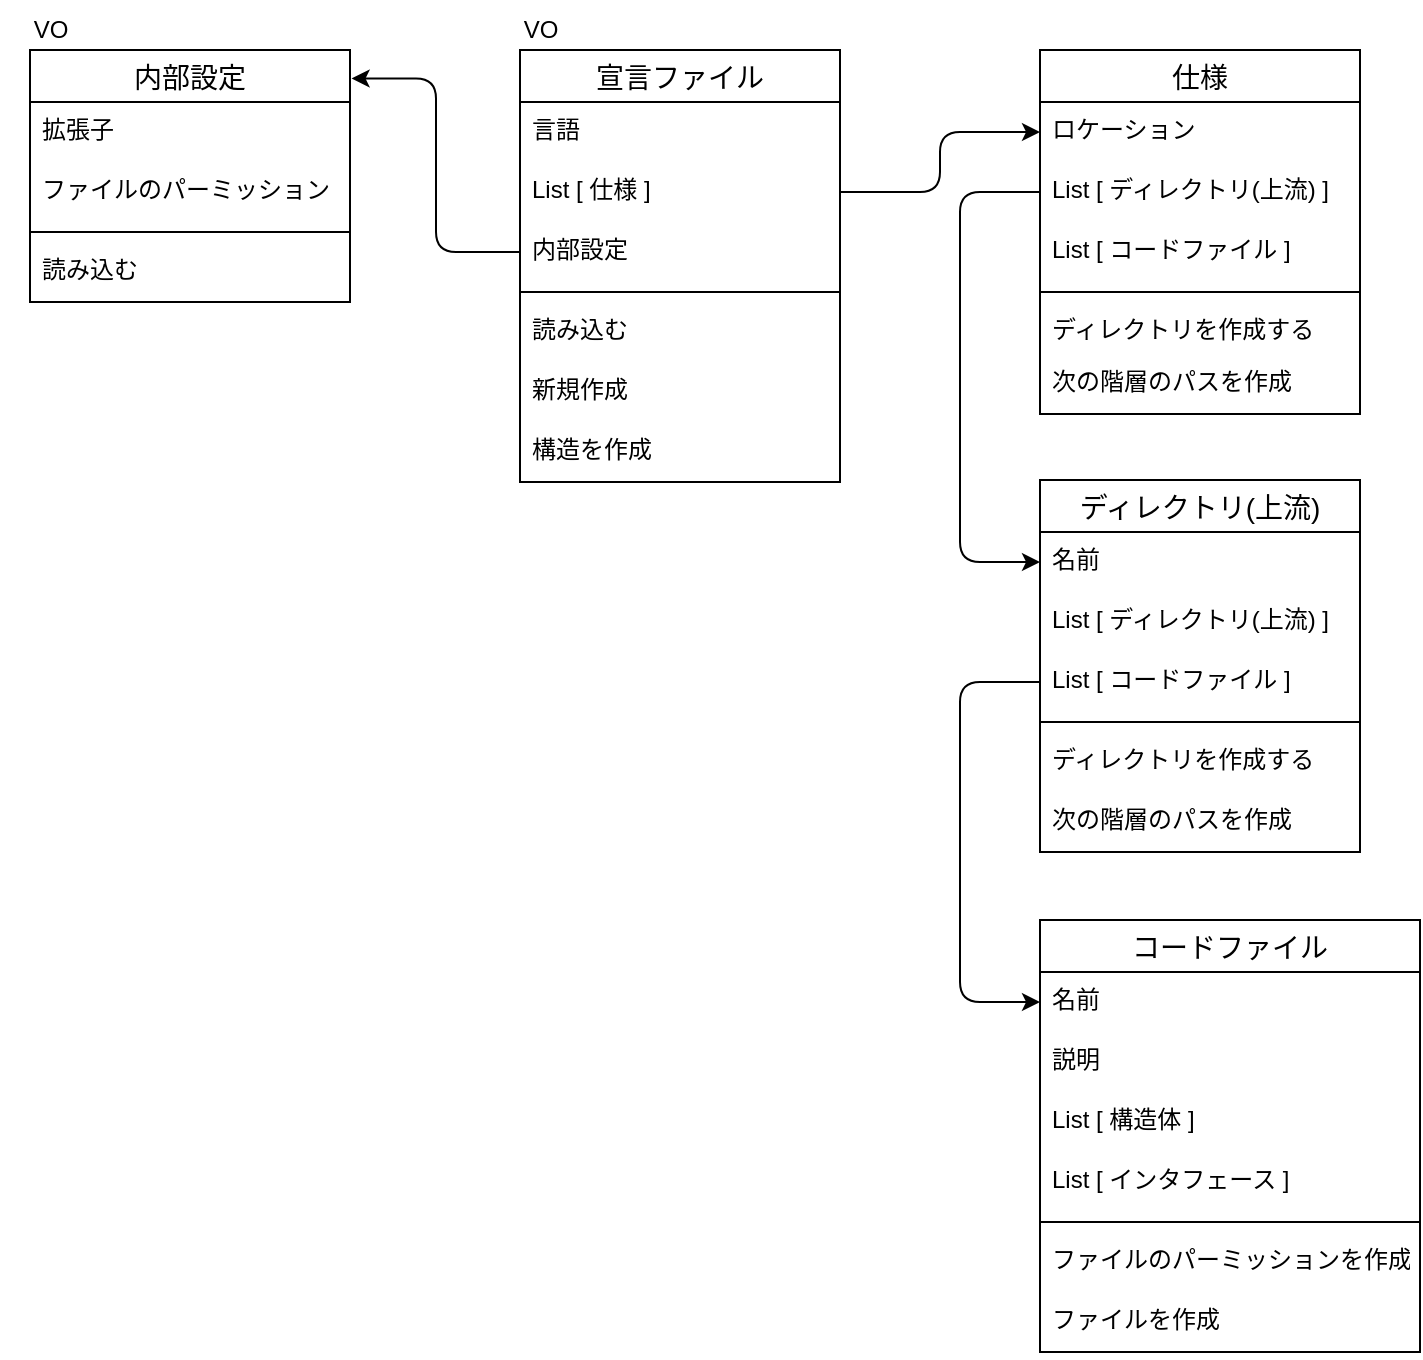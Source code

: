 <mxfile>
    <diagram id="kT0wu9G17ROt3hs-nvtx" name="ドメインモデル図">
        <mxGraphModel dx="1186" dy="796" grid="1" gridSize="10" guides="1" tooltips="1" connect="1" arrows="1" fold="1" page="1" pageScale="1" pageWidth="1169" pageHeight="827" math="0" shadow="0">
            <root>
                <mxCell id="0"/>
                <mxCell id="1" parent="0"/>
                <mxCell id="28" value="" style="group" parent="1" vertex="1" connectable="0">
                    <mxGeometry x="510" y="35" width="175" height="136" as="geometry"/>
                </mxCell>
                <mxCell id="2" value="宣言ファイル" style="swimlane;fontStyle=0;childLayout=stackLayout;horizontal=1;startSize=26;horizontalStack=0;resizeParent=1;resizeParentMax=0;resizeLast=0;collapsible=1;marginBottom=0;align=center;fontSize=14;" parent="28" vertex="1">
                    <mxGeometry x="-70" y="20" width="160" height="216" as="geometry">
                        <mxRectangle x="110" y="80" width="120" height="26" as="alternateBounds"/>
                    </mxGeometry>
                </mxCell>
                <mxCell id="3" value="言語" style="text;strokeColor=none;fillColor=none;spacingLeft=4;spacingRight=4;overflow=hidden;rotatable=0;points=[[0,0.5],[1,0.5]];portConstraint=eastwest;fontSize=12;" parent="2" vertex="1">
                    <mxGeometry y="26" width="160" height="30" as="geometry"/>
                </mxCell>
                <mxCell id="4" value="List [ 仕様 ]" style="text;strokeColor=none;fillColor=none;spacingLeft=4;spacingRight=4;overflow=hidden;rotatable=0;points=[[0,0.5],[1,0.5]];portConstraint=eastwest;fontSize=12;" parent="2" vertex="1">
                    <mxGeometry y="56" width="160" height="30" as="geometry"/>
                </mxCell>
                <mxCell id="IMWvIFCr_KvyR8U25CYp-89" value="内部設定" style="text;strokeColor=none;fillColor=none;spacingLeft=4;spacingRight=4;overflow=hidden;rotatable=0;points=[[0,0.5],[1,0.5]];portConstraint=eastwest;fontSize=12;" vertex="1" parent="2">
                    <mxGeometry y="86" width="160" height="30" as="geometry"/>
                </mxCell>
                <mxCell id="55" value="" style="line;strokeWidth=1;rotatable=0;dashed=0;labelPosition=right;align=left;verticalAlign=middle;spacingTop=0;spacingLeft=6;points=[];portConstraint=eastwest;strokeColor=default;" parent="2" vertex="1">
                    <mxGeometry y="116" width="160" height="10" as="geometry"/>
                </mxCell>
                <mxCell id="26" value="読み込む" style="text;strokeColor=none;fillColor=none;spacingLeft=4;spacingRight=4;overflow=hidden;rotatable=0;points=[[0,0.5],[1,0.5]];portConstraint=eastwest;fontSize=12;" parent="2" vertex="1">
                    <mxGeometry y="126" width="160" height="30" as="geometry"/>
                </mxCell>
                <mxCell id="72" value="新規作成" style="text;strokeColor=none;fillColor=none;spacingLeft=4;spacingRight=4;overflow=hidden;rotatable=0;points=[[0,0.5],[1,0.5]];portConstraint=eastwest;fontSize=12;" vertex="1" parent="2">
                    <mxGeometry y="156" width="160" height="30" as="geometry"/>
                </mxCell>
                <mxCell id="84" value="構造を作成" style="text;strokeColor=none;fillColor=none;spacingLeft=4;spacingRight=4;overflow=hidden;rotatable=0;points=[[0,0.5],[1,0.5]];portConstraint=eastwest;fontSize=12;" vertex="1" parent="2">
                    <mxGeometry y="186" width="160" height="30" as="geometry"/>
                </mxCell>
                <mxCell id="12" value="VO" style="text;html=1;align=center;verticalAlign=middle;resizable=0;points=[];autosize=1;strokeColor=none;fillColor=none;" parent="28" vertex="1">
                    <mxGeometry x="-80" y="-5" width="40" height="30" as="geometry"/>
                </mxCell>
                <mxCell id="29" value="" style="group" parent="1" vertex="1" connectable="0">
                    <mxGeometry x="180" y="35" width="175" height="106" as="geometry"/>
                </mxCell>
                <mxCell id="6" value="内部設定" style="swimlane;fontStyle=0;childLayout=stackLayout;horizontal=1;startSize=26;horizontalStack=0;resizeParent=1;resizeParentMax=0;resizeLast=0;collapsible=1;marginBottom=0;align=center;fontSize=14;" parent="29" vertex="1">
                    <mxGeometry x="15" y="20" width="160" height="126" as="geometry"/>
                </mxCell>
                <mxCell id="7" value="拡張子" style="text;strokeColor=none;fillColor=none;spacingLeft=4;spacingRight=4;overflow=hidden;rotatable=0;points=[[0,0.5],[1,0.5]];portConstraint=eastwest;fontSize=12;" parent="6" vertex="1">
                    <mxGeometry y="26" width="160" height="30" as="geometry"/>
                </mxCell>
                <mxCell id="ndp-r-EOxIUelFEFgcls-85" value="ファイルのパーミッション" style="text;strokeColor=none;fillColor=none;spacingLeft=4;spacingRight=4;overflow=hidden;rotatable=0;points=[[0,0.5],[1,0.5]];portConstraint=eastwest;fontSize=12;" vertex="1" parent="6">
                    <mxGeometry y="56" width="160" height="30" as="geometry"/>
                </mxCell>
                <mxCell id="56" value="" style="line;strokeWidth=1;rotatable=0;dashed=0;labelPosition=right;align=left;verticalAlign=middle;spacingTop=0;spacingLeft=6;points=[];portConstraint=eastwest;strokeColor=default;" parent="6" vertex="1">
                    <mxGeometry y="86" width="160" height="10" as="geometry"/>
                </mxCell>
                <mxCell id="27" value="読み込む" style="text;strokeColor=none;fillColor=none;spacingLeft=4;spacingRight=4;overflow=hidden;rotatable=0;points=[[0,0.5],[1,0.5]];portConstraint=eastwest;fontSize=12;" parent="6" vertex="1">
                    <mxGeometry y="96" width="160" height="30" as="geometry"/>
                </mxCell>
                <mxCell id="13" value="VO" style="text;html=1;align=center;verticalAlign=middle;resizable=0;points=[];autosize=1;strokeColor=none;fillColor=none;" parent="29" vertex="1">
                    <mxGeometry x="5" y="-5" width="40" height="30" as="geometry"/>
                </mxCell>
                <mxCell id="32" value="仕様" style="swimlane;fontStyle=0;childLayout=stackLayout;horizontal=1;startSize=26;horizontalStack=0;resizeParent=1;resizeParentMax=0;resizeLast=0;collapsible=1;marginBottom=0;align=center;fontSize=14;" parent="1" vertex="1">
                    <mxGeometry x="700" y="55" width="160" height="182" as="geometry"/>
                </mxCell>
                <mxCell id="33" value="ロケーション" style="text;strokeColor=none;fillColor=none;spacingLeft=4;spacingRight=4;overflow=hidden;rotatable=0;points=[[0,0.5],[1,0.5]];portConstraint=eastwest;fontSize=12;" parent="32" vertex="1">
                    <mxGeometry y="26" width="160" height="30" as="geometry"/>
                </mxCell>
                <mxCell id="35" value="List [ ディレクトリ(上流) ]" style="text;strokeColor=none;fillColor=none;spacingLeft=4;spacingRight=4;overflow=hidden;rotatable=0;points=[[0,0.5],[1,0.5]];portConstraint=eastwest;fontSize=12;" parent="32" vertex="1">
                    <mxGeometry y="56" width="160" height="30" as="geometry"/>
                </mxCell>
                <mxCell id="36" value="List [ コードファイル ]" style="text;strokeColor=none;fillColor=none;spacingLeft=4;spacingRight=4;overflow=hidden;rotatable=0;points=[[0,0.5],[1,0.5]];portConstraint=eastwest;fontSize=12;" parent="32" vertex="1">
                    <mxGeometry y="86" width="160" height="30" as="geometry"/>
                </mxCell>
                <mxCell id="IMWvIFCr_KvyR8U25CYp-95" value="" style="line;strokeWidth=1;rotatable=0;dashed=0;labelPosition=right;align=left;verticalAlign=middle;spacingTop=0;spacingLeft=6;points=[];portConstraint=eastwest;" vertex="1" parent="32">
                    <mxGeometry y="116" width="160" height="10" as="geometry"/>
                </mxCell>
                <mxCell id="IMWvIFCr_KvyR8U25CYp-96" value="ディレクトリを作成する" style="text;strokeColor=none;fillColor=none;spacingLeft=4;spacingRight=4;overflow=hidden;rotatable=0;points=[[0,0.5],[1,0.5]];portConstraint=eastwest;fontSize=12;" vertex="1" parent="32">
                    <mxGeometry y="126" width="160" height="26" as="geometry"/>
                </mxCell>
                <mxCell id="85" value="次の階層のパスを作成" style="text;strokeColor=none;fillColor=none;spacingLeft=4;spacingRight=4;overflow=hidden;rotatable=0;points=[[0,0.5],[1,0.5]];portConstraint=eastwest;fontSize=12;" vertex="1" parent="32">
                    <mxGeometry y="152" width="160" height="30" as="geometry"/>
                </mxCell>
                <mxCell id="38" value="ディレクトリ(上流)" style="swimlane;fontStyle=0;childLayout=stackLayout;horizontal=1;startSize=26;horizontalStack=0;resizeParent=1;resizeParentMax=0;resizeLast=0;collapsible=1;marginBottom=0;align=center;fontSize=14;" parent="1" vertex="1">
                    <mxGeometry x="700" y="270" width="160" height="186" as="geometry"/>
                </mxCell>
                <mxCell id="39" value="名前" style="text;strokeColor=none;fillColor=none;spacingLeft=4;spacingRight=4;overflow=hidden;rotatable=0;points=[[0,0.5],[1,0.5]];portConstraint=eastwest;fontSize=12;" parent="38" vertex="1">
                    <mxGeometry y="26" width="160" height="30" as="geometry"/>
                </mxCell>
                <mxCell id="40" value="List [ ディレクトリ(上流) ]" style="text;strokeColor=none;fillColor=none;spacingLeft=4;spacingRight=4;overflow=hidden;rotatable=0;points=[[0,0.5],[1,0.5]];portConstraint=eastwest;fontSize=12;" parent="38" vertex="1">
                    <mxGeometry y="56" width="160" height="30" as="geometry"/>
                </mxCell>
                <mxCell id="41" value="List [ コードファイル ]" style="text;strokeColor=none;fillColor=none;spacingLeft=4;spacingRight=4;overflow=hidden;rotatable=0;points=[[0,0.5],[1,0.5]];portConstraint=eastwest;fontSize=12;" parent="38" vertex="1">
                    <mxGeometry y="86" width="160" height="30" as="geometry"/>
                </mxCell>
                <mxCell id="IMWvIFCr_KvyR8U25CYp-92" value="" style="line;strokeWidth=1;rotatable=0;dashed=0;labelPosition=right;align=left;verticalAlign=middle;spacingTop=0;spacingLeft=6;points=[];portConstraint=eastwest;" vertex="1" parent="38">
                    <mxGeometry y="116" width="160" height="10" as="geometry"/>
                </mxCell>
                <mxCell id="IMWvIFCr_KvyR8U25CYp-91" value="ディレクトリを作成する" style="text;strokeColor=none;fillColor=none;spacingLeft=4;spacingRight=4;overflow=hidden;rotatable=0;points=[[0,0.5],[1,0.5]];portConstraint=eastwest;fontSize=12;" vertex="1" parent="38">
                    <mxGeometry y="126" width="160" height="30" as="geometry"/>
                </mxCell>
                <mxCell id="IMWvIFCr_KvyR8U25CYp-98" value="次の階層のパスを作成" style="text;strokeColor=none;fillColor=none;spacingLeft=4;spacingRight=4;overflow=hidden;rotatable=0;points=[[0,0.5],[1,0.5]];portConstraint=eastwest;fontSize=12;" vertex="1" parent="38">
                    <mxGeometry y="156" width="160" height="30" as="geometry"/>
                </mxCell>
                <mxCell id="42" value="コードファイル" style="swimlane;fontStyle=0;childLayout=stackLayout;horizontal=1;startSize=26;horizontalStack=0;resizeParent=1;resizeParentMax=0;resizeLast=0;collapsible=1;marginBottom=0;align=center;fontSize=14;" parent="1" vertex="1">
                    <mxGeometry x="700" y="490" width="190" height="216" as="geometry"/>
                </mxCell>
                <mxCell id="43" value="名前" style="text;strokeColor=none;fillColor=none;spacingLeft=4;spacingRight=4;overflow=hidden;rotatable=0;points=[[0,0.5],[1,0.5]];portConstraint=eastwest;fontSize=12;" parent="42" vertex="1">
                    <mxGeometry y="26" width="190" height="30" as="geometry"/>
                </mxCell>
                <mxCell id="46" value="説明" style="text;strokeColor=none;fillColor=none;spacingLeft=4;spacingRight=4;overflow=hidden;rotatable=0;points=[[0,0.5],[1,0.5]];portConstraint=eastwest;fontSize=12;" parent="42" vertex="1">
                    <mxGeometry y="56" width="190" height="30" as="geometry"/>
                </mxCell>
                <mxCell id="45" value="List [ 構造体 ]" style="text;strokeColor=none;fillColor=none;spacingLeft=4;spacingRight=4;overflow=hidden;rotatable=0;points=[[0,0.5],[1,0.5]];portConstraint=eastwest;fontSize=12;" parent="42" vertex="1">
                    <mxGeometry y="86" width="190" height="30" as="geometry"/>
                </mxCell>
                <mxCell id="48" value="List [ インタフェース ]" style="text;strokeColor=none;fillColor=none;spacingLeft=4;spacingRight=4;overflow=hidden;rotatable=0;points=[[0,0.5],[1,0.5]];portConstraint=eastwest;fontSize=12;" parent="42" vertex="1">
                    <mxGeometry y="116" width="190" height="30" as="geometry"/>
                </mxCell>
                <mxCell id="IMWvIFCr_KvyR8U25CYp-99" value="" style="line;strokeWidth=1;rotatable=0;dashed=0;labelPosition=right;align=left;verticalAlign=middle;spacingTop=0;spacingLeft=6;points=[];portConstraint=eastwest;" vertex="1" parent="42">
                    <mxGeometry y="146" width="190" height="10" as="geometry"/>
                </mxCell>
                <mxCell id="IMWvIFCr_KvyR8U25CYp-85" value="ファイルのパーミッションを作成" style="text;strokeColor=none;fillColor=none;spacingLeft=4;spacingRight=4;overflow=hidden;rotatable=0;points=[[0,0.5],[1,0.5]];portConstraint=eastwest;fontSize=12;" vertex="1" parent="42">
                    <mxGeometry y="156" width="190" height="30" as="geometry"/>
                </mxCell>
                <mxCell id="83" value="ファイルを作成" style="text;strokeColor=none;fillColor=none;spacingLeft=4;spacingRight=4;overflow=hidden;rotatable=0;points=[[0,0.5],[1,0.5]];portConstraint=eastwest;fontSize=12;" vertex="1" parent="42">
                    <mxGeometry y="186" width="190" height="30" as="geometry"/>
                </mxCell>
                <mxCell id="IMWvIFCr_KvyR8U25CYp-90" style="edgeStyle=elbowEdgeStyle;html=1;entryX=1.005;entryY=0.113;entryDx=0;entryDy=0;entryPerimeter=0;" edge="1" parent="1" source="IMWvIFCr_KvyR8U25CYp-89" target="6">
                    <mxGeometry relative="1" as="geometry"/>
                </mxCell>
                <mxCell id="IMWvIFCr_KvyR8U25CYp-100" style="edgeStyle=elbowEdgeStyle;html=1;entryX=0;entryY=0.5;entryDx=0;entryDy=0;" edge="1" parent="1" source="4" target="33">
                    <mxGeometry relative="1" as="geometry"/>
                </mxCell>
                <mxCell id="IMWvIFCr_KvyR8U25CYp-101" style="edgeStyle=elbowEdgeStyle;html=1;exitX=0;exitY=0.5;exitDx=0;exitDy=0;entryX=0;entryY=0.5;entryDx=0;entryDy=0;" edge="1" parent="1" source="35" target="39">
                    <mxGeometry relative="1" as="geometry">
                        <Array as="points">
                            <mxPoint x="660" y="220"/>
                        </Array>
                    </mxGeometry>
                </mxCell>
                <mxCell id="IMWvIFCr_KvyR8U25CYp-102" style="html=1;entryX=0;entryY=0.5;entryDx=0;entryDy=0;edgeStyle=elbowEdgeStyle;" edge="1" parent="1" source="41" target="43">
                    <mxGeometry relative="1" as="geometry">
                        <Array as="points">
                            <mxPoint x="660" y="450"/>
                        </Array>
                    </mxGeometry>
                </mxCell>
            </root>
        </mxGraphModel>
    </diagram>
    <diagram id="lJgYJSzApgeUoH3veTt3" name="ユースケース図">
        <mxGraphModel dx="1186" dy="796" grid="1" gridSize="10" guides="1" tooltips="1" connect="1" arrows="1" fold="1" page="1" pageScale="1" pageWidth="1169" pageHeight="827" math="0" shadow="0">
            <root>
                <mxCell id="yq96X2p6qOmYv4Fnt1Zl-0"/>
                <mxCell id="yq96X2p6qOmYv4Fnt1Zl-1" parent="yq96X2p6qOmYv4Fnt1Zl-0"/>
                <mxCell id="C8429b0-WLenaRzvI3H1-6" value="" style="group" vertex="1" connectable="0" parent="yq96X2p6qOmYv4Fnt1Zl-1">
                    <mxGeometry x="90" y="60" width="590" height="250" as="geometry"/>
                </mxCell>
                <mxCell id="-BHMg_X2u0oh4px56tQd-0" value="" style="rounded=1;whiteSpace=wrap;html=1;strokeColor=#d79b00;fillColor=#ffe6cc;" vertex="1" parent="C8429b0-WLenaRzvI3H1-6">
                    <mxGeometry x="210" width="360" height="190" as="geometry"/>
                </mxCell>
                <mxCell id="-BHMg_X2u0oh4px56tQd-1" value="UC層の処理" style="rounded=1;whiteSpace=wrap;html=1;strokeColor=#d6b656;fillColor=#fff2cc;" vertex="1" parent="C8429b0-WLenaRzvI3H1-6">
                    <mxGeometry x="230" y="20" width="80" height="30" as="geometry"/>
                </mxCell>
                <mxCell id="-BHMg_X2u0oh4px56tQd-2" value="作業ディレクトリに&lt;br&gt;ディレクトリを作成する" style="rounded=1;whiteSpace=wrap;html=1;strokeColor=#82b366;fillColor=#d5e8d4;" vertex="1" parent="C8429b0-WLenaRzvI3H1-6">
                    <mxGeometry width="120" height="60" as="geometry"/>
                </mxCell>
                <mxCell id="C8429b0-WLenaRzvI3H1-0" value="宣言&lt;br&gt;&amp;amp;&lt;br&gt;内部設定" style="shape=note;whiteSpace=wrap;html=1;backgroundOutline=1;darkOpacity=0.05;strokeColor=default;" vertex="1" parent="C8429b0-WLenaRzvI3H1-6">
                    <mxGeometry x="10" y="80" width="80" height="100" as="geometry"/>
                </mxCell>
                <mxCell id="C8429b0-WLenaRzvI3H1-2" value="ディレクトリを作成する" style="rounded=1;whiteSpace=wrap;html=1;strokeColor=default;" vertex="1" parent="C8429b0-WLenaRzvI3H1-6">
                    <mxGeometry x="310" y="90" width="120" height="60" as="geometry"/>
                </mxCell>
                <mxCell id="C8429b0-WLenaRzvI3H1-5" style="edgeStyle=orthogonalEdgeStyle;html=1;entryX=0;entryY=0.5;entryDx=0;entryDy=0;elbow=vertical;" edge="1" parent="C8429b0-WLenaRzvI3H1-6" source="C8429b0-WLenaRzvI3H1-0" target="C8429b0-WLenaRzvI3H1-2">
                    <mxGeometry relative="1" as="geometry"/>
                </mxCell>
                <mxCell id="C8429b0-WLenaRzvI3H1-4" value="まだディレクトリが存在していない必要がある" style="shape=callout;whiteSpace=wrap;html=1;perimeter=calloutPerimeter;strokeColor=#6c8ebf;fillColor=#dae8fc;size=30;position=0.25;position2=0.17;" vertex="1" parent="C8429b0-WLenaRzvI3H1-6">
                    <mxGeometry x="430" y="30" width="120" height="80" as="geometry"/>
                </mxCell>
                <mxCell id="C8429b0-WLenaRzvI3H1-7" value="" style="group" vertex="1" connectable="0" parent="yq96X2p6qOmYv4Fnt1Zl-1">
                    <mxGeometry x="90" y="300" width="590" height="250" as="geometry"/>
                </mxCell>
                <mxCell id="C8429b0-WLenaRzvI3H1-8" value="" style="rounded=1;whiteSpace=wrap;html=1;strokeColor=#d79b00;fillColor=#ffe6cc;" vertex="1" parent="C8429b0-WLenaRzvI3H1-7">
                    <mxGeometry x="210" width="360" height="190" as="geometry"/>
                </mxCell>
                <mxCell id="C8429b0-WLenaRzvI3H1-9" value="UC層の処理" style="rounded=1;whiteSpace=wrap;html=1;strokeColor=#d6b656;fillColor=#fff2cc;" vertex="1" parent="C8429b0-WLenaRzvI3H1-7">
                    <mxGeometry x="230" y="20" width="80" height="30" as="geometry"/>
                </mxCell>
                <mxCell id="C8429b0-WLenaRzvI3H1-10" value="作業ディレクトリに&lt;br&gt;ファイルを作成する" style="rounded=1;whiteSpace=wrap;html=1;strokeColor=#82b366;fillColor=#d5e8d4;" vertex="1" parent="C8429b0-WLenaRzvI3H1-7">
                    <mxGeometry width="120" height="60" as="geometry"/>
                </mxCell>
                <mxCell id="C8429b0-WLenaRzvI3H1-11" value="宣言&lt;br&gt;&amp;amp;&lt;br&gt;内部設定" style="shape=note;whiteSpace=wrap;html=1;backgroundOutline=1;darkOpacity=0.05;strokeColor=default;" vertex="1" parent="C8429b0-WLenaRzvI3H1-7">
                    <mxGeometry x="10" y="80" width="80" height="100" as="geometry"/>
                </mxCell>
                <mxCell id="C8429b0-WLenaRzvI3H1-12" value="ファイルを作成する" style="rounded=1;whiteSpace=wrap;html=1;strokeColor=default;" vertex="1" parent="C8429b0-WLenaRzvI3H1-7">
                    <mxGeometry x="310" y="90" width="120" height="60" as="geometry"/>
                </mxCell>
                <mxCell id="C8429b0-WLenaRzvI3H1-13" style="edgeStyle=orthogonalEdgeStyle;html=1;entryX=0;entryY=0.5;entryDx=0;entryDy=0;elbow=vertical;" edge="1" parent="C8429b0-WLenaRzvI3H1-7" source="C8429b0-WLenaRzvI3H1-11" target="C8429b0-WLenaRzvI3H1-12">
                    <mxGeometry relative="1" as="geometry"/>
                </mxCell>
                <mxCell id="C8429b0-WLenaRzvI3H1-14" value="まだファイルが存在していない必要がある" style="shape=callout;whiteSpace=wrap;html=1;perimeter=calloutPerimeter;strokeColor=#6c8ebf;fillColor=#dae8fc;size=30;position=0.25;position2=0.17;" vertex="1" parent="C8429b0-WLenaRzvI3H1-7">
                    <mxGeometry x="430" y="30" width="120" height="80" as="geometry"/>
                </mxCell>
                <mxCell id="6V9MVWFa751PaMcVNo1D-0" value="" style="group" vertex="1" connectable="0" parent="yq96X2p6qOmYv4Fnt1Zl-1">
                    <mxGeometry x="80" y="590" width="590" height="250" as="geometry"/>
                </mxCell>
                <mxCell id="6V9MVWFa751PaMcVNo1D-1" value="" style="rounded=1;whiteSpace=wrap;html=1;strokeColor=#d79b00;fillColor=#ffe6cc;" vertex="1" parent="6V9MVWFa751PaMcVNo1D-0">
                    <mxGeometry x="210" width="360" height="190" as="geometry"/>
                </mxCell>
                <mxCell id="6V9MVWFa751PaMcVNo1D-2" value="UC層の処理" style="rounded=1;whiteSpace=wrap;html=1;strokeColor=#d6b656;fillColor=#fff2cc;" vertex="1" parent="6V9MVWFa751PaMcVNo1D-0">
                    <mxGeometry x="230" y="20" width="80" height="30" as="geometry"/>
                </mxCell>
                <mxCell id="6V9MVWFa751PaMcVNo1D-3" value="構造を作成する" style="rounded=1;whiteSpace=wrap;html=1;strokeColor=#82b366;fillColor=#d5e8d4;" vertex="1" parent="6V9MVWFa751PaMcVNo1D-0">
                    <mxGeometry width="120" height="60" as="geometry"/>
                </mxCell>
                <mxCell id="6V9MVWFa751PaMcVNo1D-4" value="宣言&lt;br&gt;&amp;amp;&lt;br&gt;内部設定" style="shape=note;whiteSpace=wrap;html=1;backgroundOutline=1;darkOpacity=0.05;strokeColor=default;" vertex="1" parent="6V9MVWFa751PaMcVNo1D-0">
                    <mxGeometry x="10" y="80" width="80" height="100" as="geometry"/>
                </mxCell>
                <mxCell id="6V9MVWFa751PaMcVNo1D-5" value="ディレクトリ構造を作る" style="rounded=1;whiteSpace=wrap;html=1;strokeColor=default;" vertex="1" parent="6V9MVWFa751PaMcVNo1D-0">
                    <mxGeometry x="310" y="90" width="120" height="60" as="geometry"/>
                </mxCell>
                <mxCell id="6V9MVWFa751PaMcVNo1D-6" style="edgeStyle=orthogonalEdgeStyle;html=1;entryX=0;entryY=0.5;entryDx=0;entryDy=0;elbow=vertical;" edge="1" parent="6V9MVWFa751PaMcVNo1D-0" source="6V9MVWFa751PaMcVNo1D-4" target="6V9MVWFa751PaMcVNo1D-5">
                    <mxGeometry relative="1" as="geometry"/>
                </mxCell>
                <mxCell id="6V9MVWFa751PaMcVNo1D-7" value="再帰処理" style="shape=callout;whiteSpace=wrap;html=1;perimeter=calloutPerimeter;strokeColor=#6c8ebf;fillColor=#dae8fc;size=30;position=0.25;position2=0.17;" vertex="1" parent="6V9MVWFa751PaMcVNo1D-0">
                    <mxGeometry x="430" y="30" width="120" height="80" as="geometry"/>
                </mxCell>
            </root>
        </mxGraphModel>
    </diagram>
</mxfile>